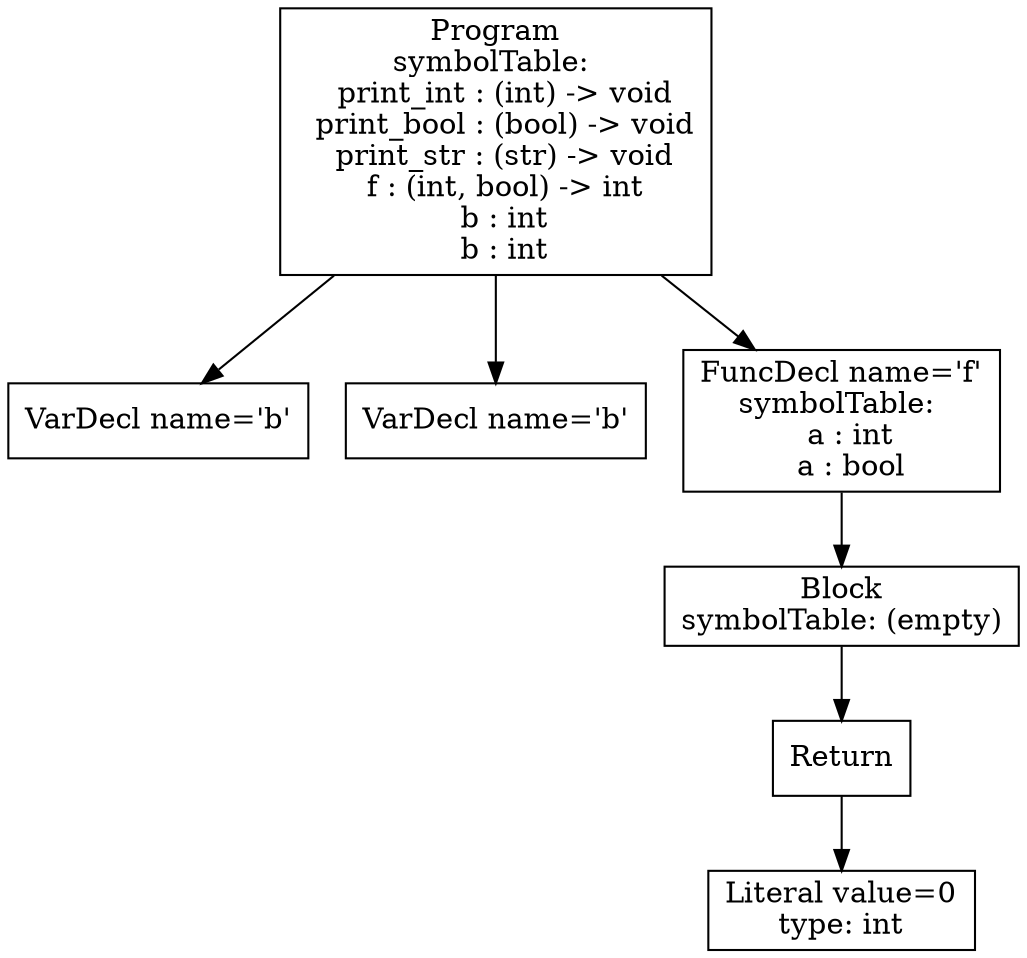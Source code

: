 digraph AST {
1 [shape=box, label="VarDecl name='b'"];
2 [shape=box, label="VarDecl name='b'"];
6 [shape=box, label="Literal value=0\ntype: int"];
5 [shape=box, label="Return"];
5 -> 6;
4 [shape=box, label="Block\nsymbolTable: (empty)"];
4 -> 5;
3 [shape=box, label="FuncDecl name='f'\nsymbolTable: \n  a : int\n  a : bool"];
3 -> 4;
0 [shape=box, label="Program\nsymbolTable: \n  print_int : (int) -> void\n  print_bool : (bool) -> void\n  print_str : (str) -> void\n  f : (int, bool) -> int\n  b : int\n  b : int"];
0 -> 1;
0 -> 2;
0 -> 3;
}

